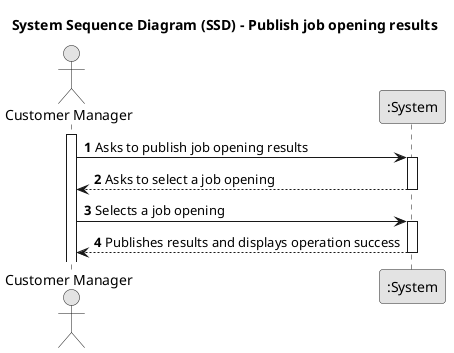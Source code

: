 
@startuml
skinparam monochrome true
skinparam packageStyle rectangle
skinparam shadowing false

title System Sequence Diagram (SSD) - Publish job opening results

autonumber

actor "Customer Manager" as User
participant ":System" as System

activate User

    User -> System : Asks to publish job opening results
    activate System

    System --> User : Asks to select a job opening
    deactivate System

    User -> System: Selects a job opening
    activate System

    System --> User : Publishes results and displays operation success
    deactivate System

@enduml